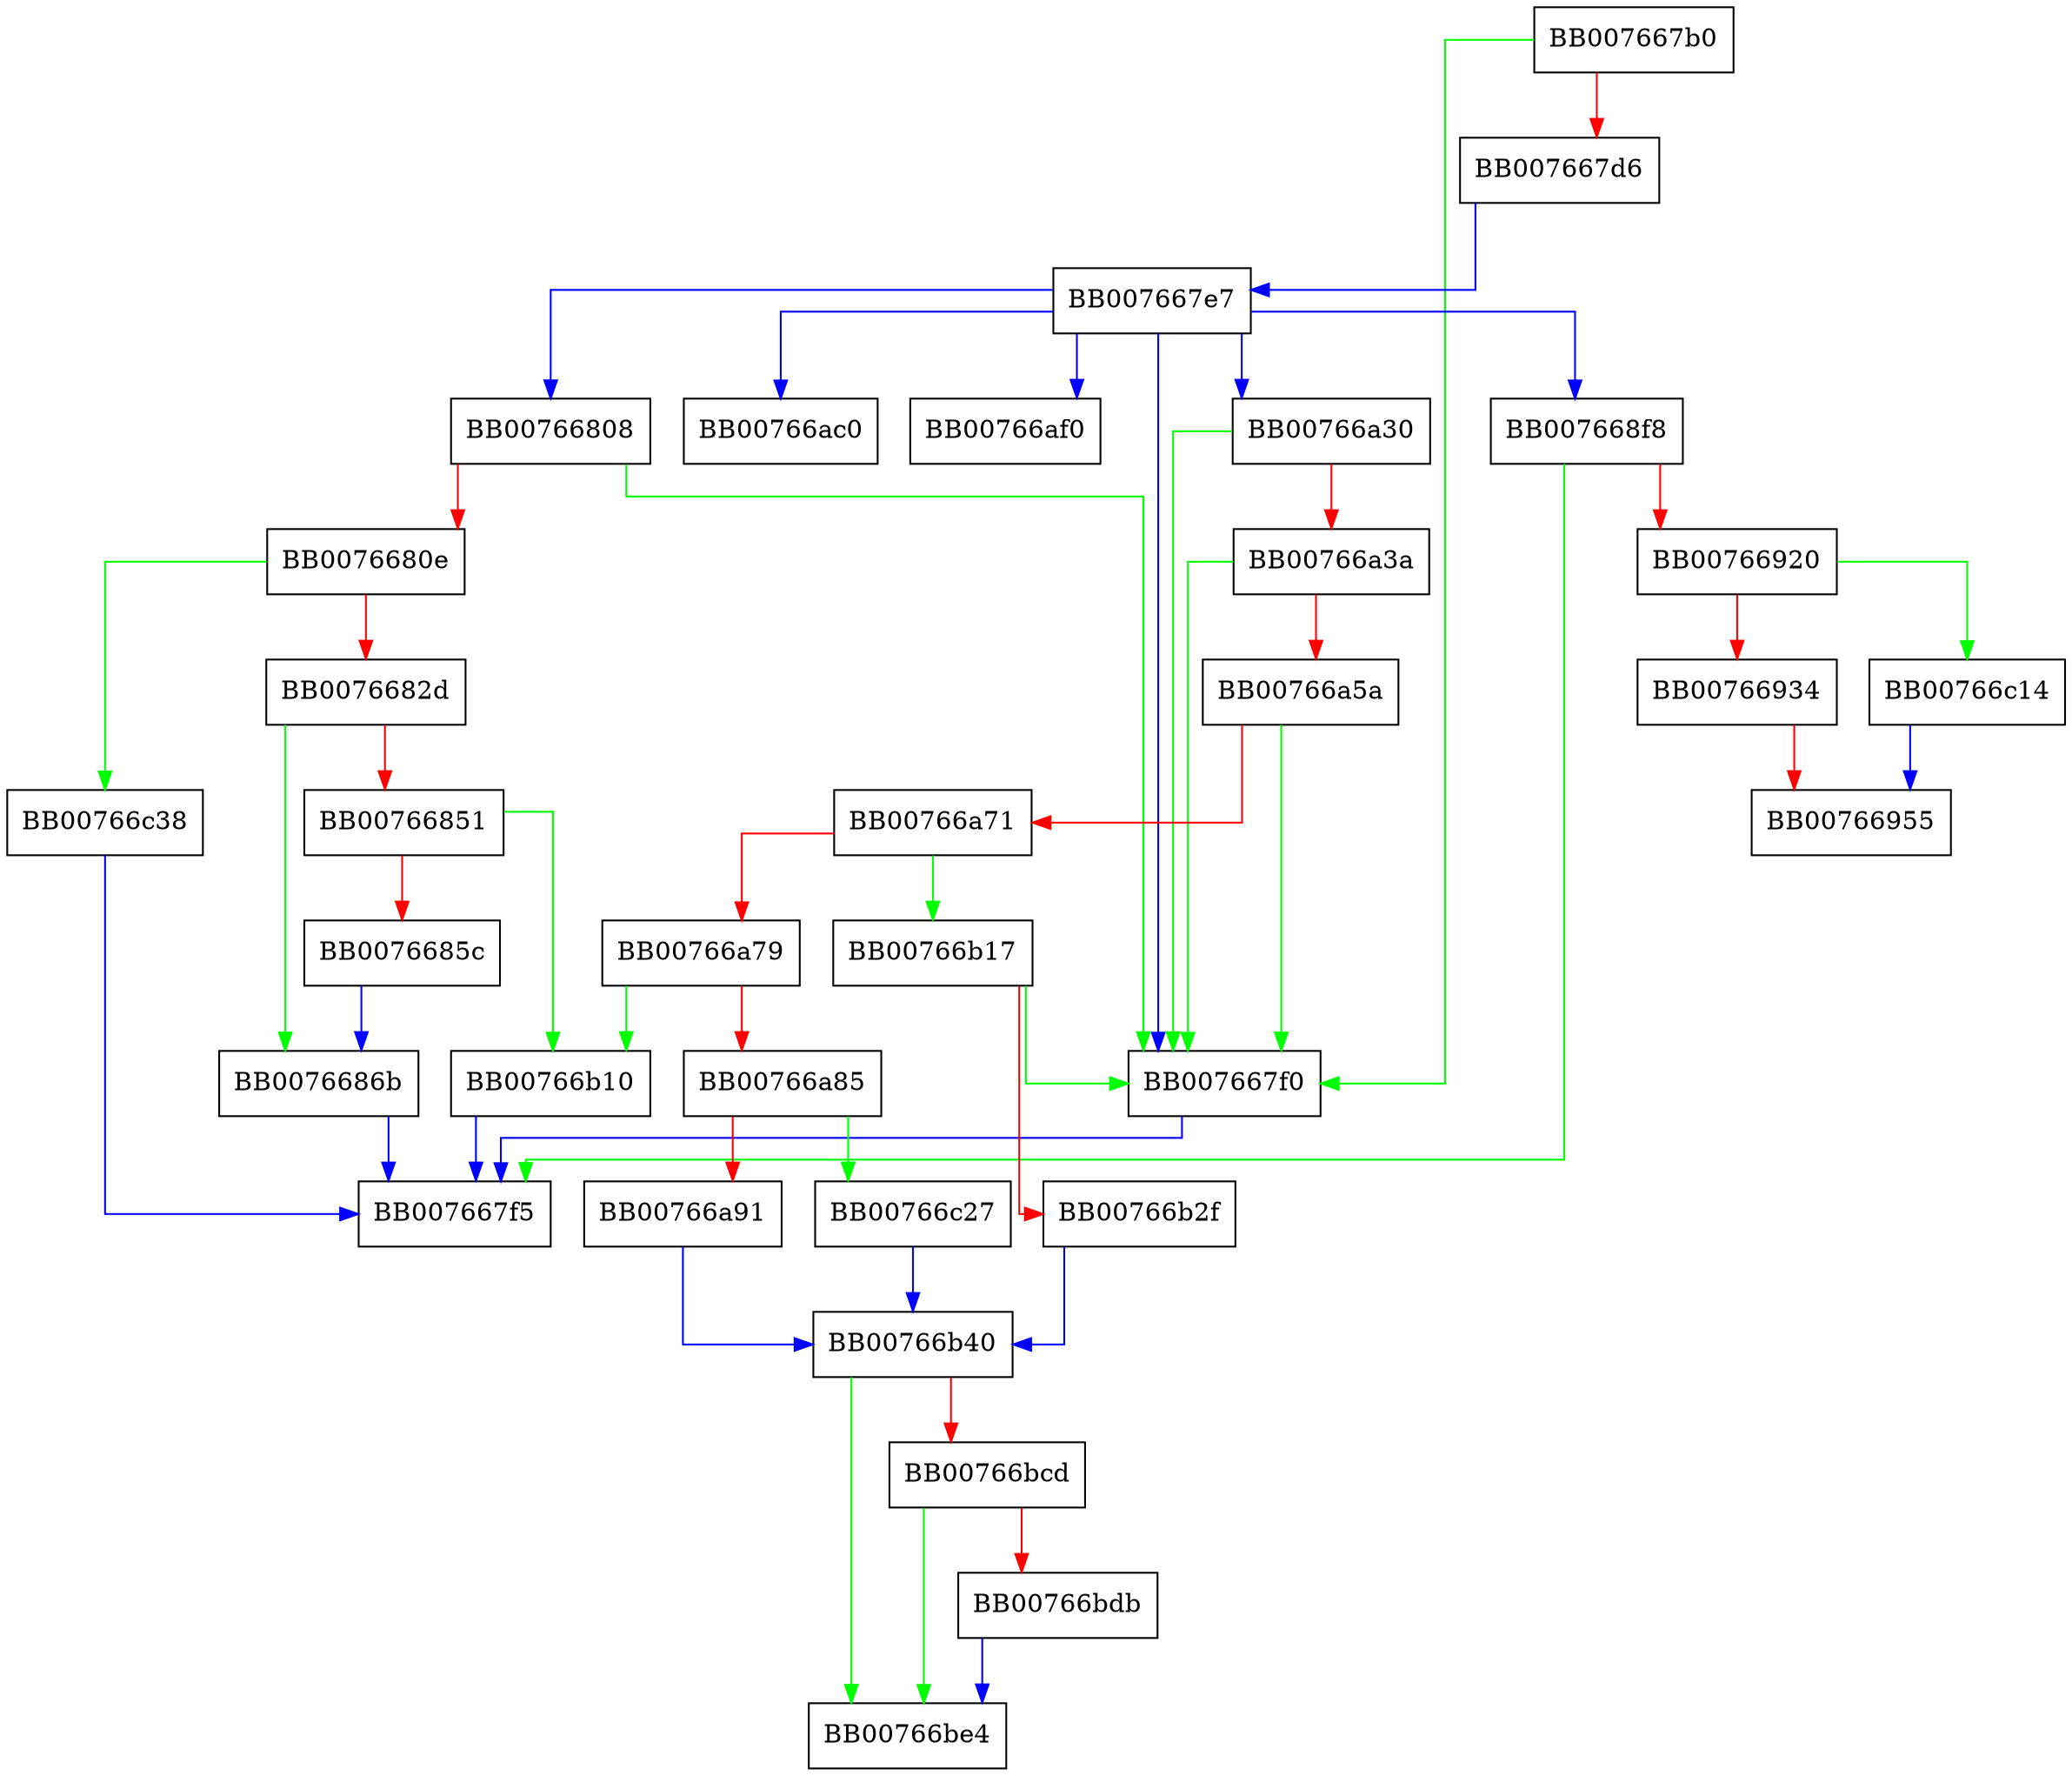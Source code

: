 digraph aesni_cbc_hmac_sha256_ctrl {
  node [shape="box"];
  graph [splines=ortho];
  BB007667b0 -> BB007667f0 [color="green"];
  BB007667b0 -> BB007667d6 [color="red"];
  BB007667d6 -> BB007667e7 [color="blue"];
  BB007667e7 -> BB00766808 [color="blue"];
  BB007667e7 -> BB007668f8 [color="blue"];
  BB007667e7 -> BB007667f0 [color="blue"];
  BB007667e7 -> BB00766a30 [color="blue"];
  BB007667e7 -> BB00766ac0 [color="blue"];
  BB007667e7 -> BB00766af0 [color="blue"];
  BB007667f0 -> BB007667f5 [color="blue"];
  BB00766808 -> BB007667f0 [color="green"];
  BB00766808 -> BB0076680e [color="red"];
  BB0076680e -> BB00766c38 [color="green"];
  BB0076680e -> BB0076682d [color="red"];
  BB0076682d -> BB0076686b [color="green"];
  BB0076682d -> BB00766851 [color="red"];
  BB00766851 -> BB00766b10 [color="green"];
  BB00766851 -> BB0076685c [color="red"];
  BB0076685c -> BB0076686b [color="blue"];
  BB0076686b -> BB007667f5 [color="blue"];
  BB007668f8 -> BB007667f5 [color="green"];
  BB007668f8 -> BB00766920 [color="red"];
  BB00766920 -> BB00766c14 [color="green"];
  BB00766920 -> BB00766934 [color="red"];
  BB00766934 -> BB00766955 [color="red"];
  BB00766a30 -> BB007667f0 [color="green"];
  BB00766a30 -> BB00766a3a [color="red"];
  BB00766a3a -> BB007667f0 [color="green"];
  BB00766a3a -> BB00766a5a [color="red"];
  BB00766a5a -> BB007667f0 [color="green"];
  BB00766a5a -> BB00766a71 [color="red"];
  BB00766a71 -> BB00766b17 [color="green"];
  BB00766a71 -> BB00766a79 [color="red"];
  BB00766a79 -> BB00766b10 [color="green"];
  BB00766a79 -> BB00766a85 [color="red"];
  BB00766a85 -> BB00766c27 [color="green"];
  BB00766a85 -> BB00766a91 [color="red"];
  BB00766a91 -> BB00766b40 [color="blue"];
  BB00766b10 -> BB007667f5 [color="blue"];
  BB00766b17 -> BB007667f0 [color="green"];
  BB00766b17 -> BB00766b2f [color="red"];
  BB00766b2f -> BB00766b40 [color="blue"];
  BB00766b40 -> BB00766be4 [color="green"];
  BB00766b40 -> BB00766bcd [color="red"];
  BB00766bcd -> BB00766be4 [color="green"];
  BB00766bcd -> BB00766bdb [color="red"];
  BB00766bdb -> BB00766be4 [color="blue"];
  BB00766c14 -> BB00766955 [color="blue"];
  BB00766c27 -> BB00766b40 [color="blue"];
  BB00766c38 -> BB007667f5 [color="blue"];
}